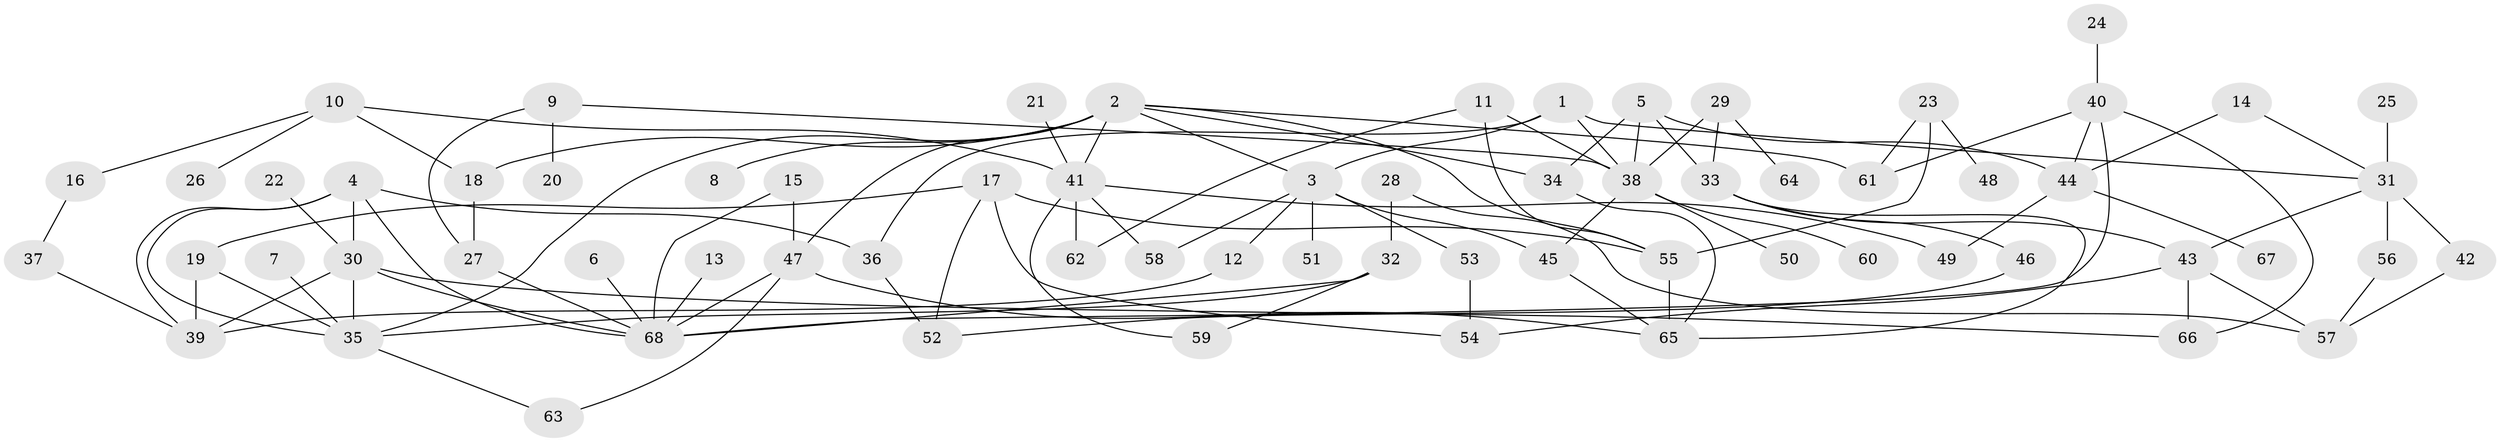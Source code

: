 // original degree distribution, {8: 0.014814814814814815, 4: 0.11851851851851852, 3: 0.26666666666666666, 6: 0.037037037037037035, 2: 0.23703703703703705, 5: 0.037037037037037035, 1: 0.2814814814814815, 7: 0.007407407407407408}
// Generated by graph-tools (version 1.1) at 2025/49/03/09/25 03:49:16]
// undirected, 68 vertices, 108 edges
graph export_dot {
graph [start="1"]
  node [color=gray90,style=filled];
  1;
  2;
  3;
  4;
  5;
  6;
  7;
  8;
  9;
  10;
  11;
  12;
  13;
  14;
  15;
  16;
  17;
  18;
  19;
  20;
  21;
  22;
  23;
  24;
  25;
  26;
  27;
  28;
  29;
  30;
  31;
  32;
  33;
  34;
  35;
  36;
  37;
  38;
  39;
  40;
  41;
  42;
  43;
  44;
  45;
  46;
  47;
  48;
  49;
  50;
  51;
  52;
  53;
  54;
  55;
  56;
  57;
  58;
  59;
  60;
  61;
  62;
  63;
  64;
  65;
  66;
  67;
  68;
  1 -- 3 [weight=1.0];
  1 -- 31 [weight=1.0];
  1 -- 36 [weight=1.0];
  1 -- 38 [weight=1.0];
  2 -- 3 [weight=1.0];
  2 -- 8 [weight=1.0];
  2 -- 18 [weight=1.0];
  2 -- 34 [weight=1.0];
  2 -- 35 [weight=1.0];
  2 -- 41 [weight=1.0];
  2 -- 47 [weight=1.0];
  2 -- 55 [weight=1.0];
  2 -- 61 [weight=1.0];
  3 -- 12 [weight=1.0];
  3 -- 45 [weight=1.0];
  3 -- 51 [weight=1.0];
  3 -- 53 [weight=2.0];
  3 -- 58 [weight=1.0];
  4 -- 30 [weight=1.0];
  4 -- 35 [weight=1.0];
  4 -- 36 [weight=1.0];
  4 -- 39 [weight=1.0];
  4 -- 68 [weight=1.0];
  5 -- 33 [weight=1.0];
  5 -- 34 [weight=1.0];
  5 -- 38 [weight=1.0];
  5 -- 44 [weight=1.0];
  6 -- 68 [weight=1.0];
  7 -- 35 [weight=1.0];
  9 -- 20 [weight=1.0];
  9 -- 27 [weight=1.0];
  9 -- 38 [weight=1.0];
  10 -- 16 [weight=1.0];
  10 -- 18 [weight=1.0];
  10 -- 26 [weight=1.0];
  10 -- 41 [weight=1.0];
  11 -- 38 [weight=1.0];
  11 -- 55 [weight=1.0];
  11 -- 62 [weight=1.0];
  12 -- 39 [weight=1.0];
  13 -- 68 [weight=1.0];
  14 -- 31 [weight=1.0];
  14 -- 44 [weight=1.0];
  15 -- 47 [weight=1.0];
  15 -- 68 [weight=1.0];
  16 -- 37 [weight=1.0];
  17 -- 19 [weight=1.0];
  17 -- 52 [weight=1.0];
  17 -- 54 [weight=1.0];
  17 -- 55 [weight=1.0];
  18 -- 27 [weight=1.0];
  19 -- 35 [weight=1.0];
  19 -- 39 [weight=1.0];
  21 -- 41 [weight=1.0];
  22 -- 30 [weight=1.0];
  23 -- 48 [weight=1.0];
  23 -- 55 [weight=1.0];
  23 -- 61 [weight=1.0];
  24 -- 40 [weight=1.0];
  25 -- 31 [weight=1.0];
  27 -- 68 [weight=1.0];
  28 -- 32 [weight=1.0];
  28 -- 57 [weight=1.0];
  29 -- 33 [weight=1.0];
  29 -- 38 [weight=1.0];
  29 -- 64 [weight=1.0];
  30 -- 35 [weight=1.0];
  30 -- 39 [weight=1.0];
  30 -- 66 [weight=1.0];
  30 -- 68 [weight=1.0];
  31 -- 42 [weight=1.0];
  31 -- 43 [weight=1.0];
  31 -- 56 [weight=1.0];
  32 -- 35 [weight=1.0];
  32 -- 59 [weight=1.0];
  32 -- 68 [weight=1.0];
  33 -- 43 [weight=1.0];
  33 -- 46 [weight=1.0];
  33 -- 65 [weight=1.0];
  34 -- 65 [weight=1.0];
  35 -- 63 [weight=1.0];
  36 -- 52 [weight=1.0];
  37 -- 39 [weight=1.0];
  38 -- 45 [weight=1.0];
  38 -- 50 [weight=1.0];
  38 -- 60 [weight=1.0];
  40 -- 44 [weight=1.0];
  40 -- 61 [weight=1.0];
  40 -- 66 [weight=1.0];
  40 -- 68 [weight=1.0];
  41 -- 49 [weight=1.0];
  41 -- 58 [weight=1.0];
  41 -- 59 [weight=1.0];
  41 -- 62 [weight=1.0];
  42 -- 57 [weight=1.0];
  43 -- 54 [weight=1.0];
  43 -- 57 [weight=1.0];
  43 -- 66 [weight=1.0];
  44 -- 49 [weight=1.0];
  44 -- 67 [weight=1.0];
  45 -- 65 [weight=1.0];
  46 -- 52 [weight=1.0];
  47 -- 63 [weight=1.0];
  47 -- 65 [weight=1.0];
  47 -- 68 [weight=1.0];
  53 -- 54 [weight=1.0];
  55 -- 65 [weight=1.0];
  56 -- 57 [weight=1.0];
}
